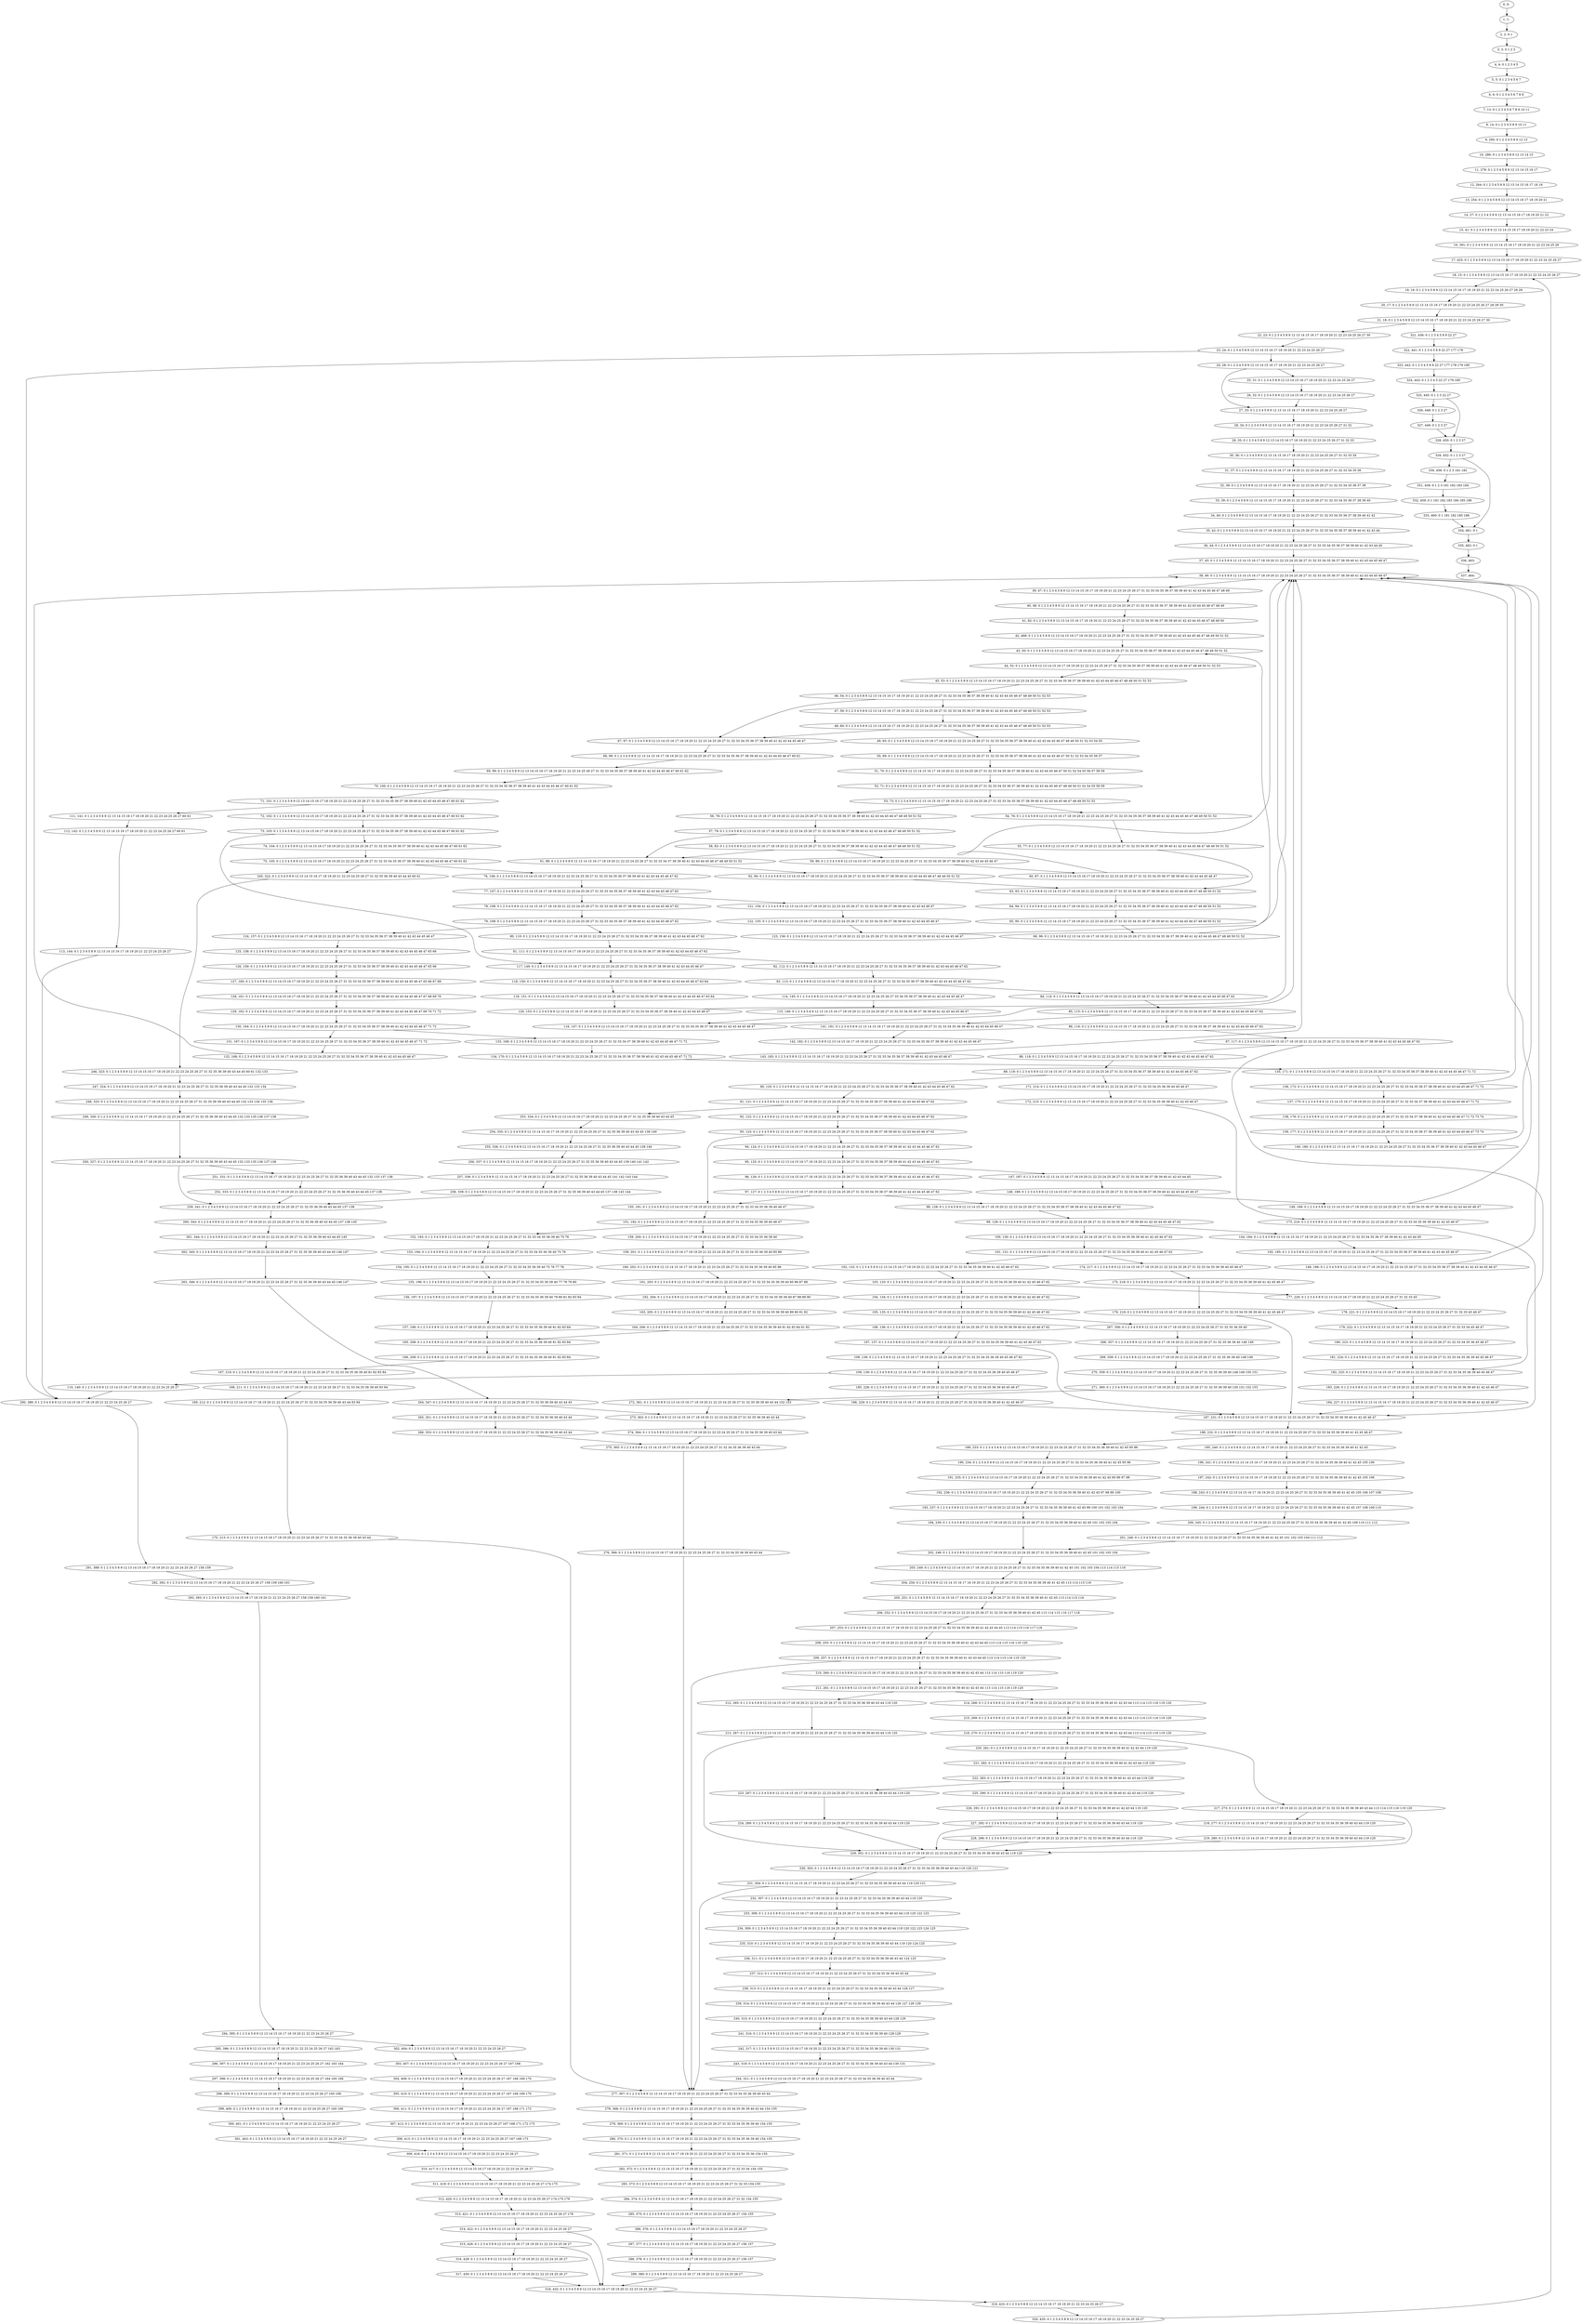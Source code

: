 digraph G {
0[label="0, 0: "];
1[label="1, 1: "];
2[label="2, 2: 0 1 "];
3[label="3, 3: 0 1 2 3 "];
4[label="4, 4: 0 1 2 3 4 5 "];
5[label="5, 5: 0 1 2 3 4 5 6 7 "];
6[label="6, 6: 0 1 2 3 4 5 6 7 8 9 "];
7[label="7, 13: 0 1 2 3 4 5 6 7 8 9 10 11 "];
8[label="8, 14: 0 1 2 3 4 5 8 9 10 11 "];
9[label="9, 295: 0 1 2 3 4 5 8 9 12 13 "];
10[label="10, 286: 0 1 2 3 4 5 8 9 12 13 14 15 "];
11[label="11, 276: 0 1 2 3 4 5 8 9 12 13 14 15 16 17 "];
12[label="12, 264: 0 1 2 3 4 5 8 9 12 13 14 15 16 17 18 19 "];
13[label="13, 254: 0 1 2 3 4 5 8 9 12 13 14 15 16 17 18 19 20 21 "];
14[label="14, 27: 0 1 2 3 4 5 8 9 12 13 14 15 16 17 18 19 20 21 22 "];
15[label="15, 41: 0 1 2 3 4 5 8 9 12 13 14 15 16 17 18 19 20 21 22 23 24 "];
16[label="16, 391: 0 1 2 3 4 5 8 9 12 13 14 15 16 17 18 19 20 21 22 23 24 25 26 "];
17[label="17, 425: 0 1 2 3 4 5 8 9 12 13 14 15 16 17 18 19 20 21 22 23 24 25 26 27 "];
18[label="18, 15: 0 1 2 3 4 5 8 9 12 13 14 15 16 17 18 19 20 21 22 23 24 25 26 27 "];
19[label="19, 16: 0 1 2 3 4 5 8 9 12 13 14 15 16 17 18 19 20 21 22 23 24 25 26 27 28 29 "];
20[label="20, 17: 0 1 2 3 4 5 8 9 12 13 14 15 16 17 18 19 20 21 22 23 24 25 26 27 28 29 30 "];
21[label="21, 18: 0 1 2 3 4 5 8 9 12 13 14 15 16 17 18 19 20 21 22 23 24 25 26 27 30 "];
22[label="22, 23: 0 1 2 3 4 5 8 9 12 13 14 15 16 17 18 19 20 21 22 23 24 25 26 27 30 "];
23[label="23, 24: 0 1 2 3 4 5 8 9 12 13 14 15 16 17 18 19 20 21 22 23 24 25 26 27 "];
24[label="24, 28: 0 1 2 3 4 5 8 9 12 13 14 15 16 17 18 19 20 21 22 23 24 25 26 27 "];
25[label="25, 31: 0 1 2 3 4 5 8 9 12 13 14 15 16 17 18 19 20 21 22 23 24 25 26 27 "];
26[label="26, 32: 0 1 2 3 4 5 8 9 12 13 14 15 16 17 18 19 20 21 22 23 24 25 26 27 "];
27[label="27, 33: 0 1 2 3 4 5 8 9 12 13 14 15 16 17 18 19 20 21 22 23 24 25 26 27 "];
28[label="28, 34: 0 1 2 3 4 5 8 9 12 13 14 15 16 17 18 19 20 21 22 23 24 25 26 27 31 32 "];
29[label="29, 35: 0 1 2 3 4 5 8 9 12 13 14 15 16 17 18 19 20 21 22 23 24 25 26 27 31 32 33 "];
30[label="30, 36: 0 1 2 3 4 5 8 9 12 13 14 15 16 17 18 19 20 21 22 23 24 25 26 27 31 32 33 34 "];
31[label="31, 37: 0 1 2 3 4 5 8 9 12 13 14 15 16 17 18 19 20 21 22 23 24 25 26 27 31 32 33 34 35 36 "];
32[label="32, 38: 0 1 2 3 4 5 8 9 12 13 14 15 16 17 18 19 20 21 22 23 24 25 26 27 31 32 33 34 35 36 37 38 "];
33[label="33, 39: 0 1 2 3 4 5 8 9 12 13 14 15 16 17 18 19 20 21 22 23 24 25 26 27 31 32 33 34 35 36 37 38 39 40 "];
34[label="34, 40: 0 1 2 3 4 5 8 9 12 13 14 15 16 17 18 19 20 21 22 23 24 25 26 27 31 32 33 34 35 36 37 38 39 40 41 42 "];
35[label="35, 42: 0 1 2 3 4 5 8 9 12 13 14 15 16 17 18 19 20 21 22 23 24 25 26 27 31 32 33 34 35 36 37 38 39 40 41 42 43 44 "];
36[label="36, 44: 0 1 2 3 4 5 8 9 12 13 14 15 16 17 18 19 20 21 22 23 24 25 26 27 31 32 33 34 35 36 37 38 39 40 41 42 43 44 45 "];
37[label="37, 45: 0 1 2 3 4 5 8 9 12 13 14 15 16 17 18 19 20 21 22 23 24 25 26 27 31 32 33 34 35 36 37 38 39 40 41 42 43 44 45 46 47 "];
38[label="38, 46: 0 1 2 3 4 5 8 9 12 13 14 15 16 17 18 19 20 21 22 23 24 25 26 27 31 32 33 34 35 36 37 38 39 40 41 42 43 44 45 46 47 "];
39[label="39, 47: 0 1 2 3 4 5 8 9 12 13 14 15 16 17 18 19 20 21 22 23 24 25 26 27 31 32 33 34 35 36 37 38 39 40 41 42 43 44 45 46 47 48 49 "];
40[label="40, 48: 0 1 2 3 4 5 8 9 12 13 14 15 16 17 18 19 20 21 22 23 24 25 26 27 31 32 33 34 35 36 37 38 39 40 41 42 43 44 45 46 47 48 49 "];
41[label="41, 82: 0 1 2 3 4 5 8 9 12 13 14 15 16 17 18 19 20 21 22 23 24 25 26 27 31 32 33 34 35 36 37 38 39 40 41 42 43 44 45 46 47 48 49 50 "];
42[label="42, 468: 0 1 2 3 4 5 8 9 12 13 14 15 16 17 18 19 20 21 22 23 24 25 26 27 31 32 33 34 35 36 37 38 39 40 41 42 43 44 45 46 47 48 49 50 51 52 "];
43[label="43, 50: 0 1 2 3 4 5 8 9 12 13 14 15 16 17 18 19 20 21 22 23 24 25 26 27 31 32 33 34 35 36 37 38 39 40 41 42 43 44 45 46 47 48 49 50 51 52 "];
44[label="44, 52: 0 1 2 3 4 5 8 9 12 13 14 15 16 17 18 19 20 21 22 23 24 25 26 27 31 32 33 34 35 36 37 38 39 40 41 42 43 44 45 46 47 48 49 50 51 52 53 "];
45[label="45, 53: 0 1 2 3 4 5 8 9 12 13 14 15 16 17 18 19 20 21 22 23 24 25 26 27 31 32 33 34 35 36 37 38 39 40 41 42 43 44 45 46 47 48 49 50 51 52 53 "];
46[label="46, 54: 0 1 2 3 4 5 8 9 12 13 14 15 16 17 18 19 20 21 22 23 24 25 26 27 31 32 33 34 35 36 37 38 39 40 41 42 43 44 45 46 47 48 49 50 51 52 53 "];
47[label="47, 59: 0 1 2 3 4 5 8 9 12 13 14 15 16 17 18 19 20 21 22 23 24 25 26 27 31 32 33 34 35 36 37 38 39 40 41 42 43 44 45 46 47 48 49 50 51 52 53 "];
48[label="48, 60: 0 1 2 3 4 5 8 9 12 13 14 15 16 17 18 19 20 21 22 23 24 25 26 27 31 32 33 34 35 36 37 38 39 40 41 42 43 44 45 46 47 48 49 50 51 52 53 "];
49[label="49, 65: 0 1 2 3 4 5 8 9 12 13 14 15 16 17 18 19 20 21 22 23 24 25 26 27 31 32 33 34 35 36 37 38 39 40 41 42 43 44 45 46 47 48 49 50 51 52 53 54 55 "];
50[label="50, 69: 0 1 2 3 4 5 8 9 12 13 14 15 16 17 18 19 20 21 22 23 24 25 26 27 31 32 33 34 35 36 37 38 39 40 41 42 43 44 45 46 47 50 51 52 53 54 55 56 57 "];
51[label="51, 70: 0 1 2 3 4 5 8 9 12 13 14 15 16 17 18 19 20 21 22 23 24 25 26 27 31 32 33 34 35 36 37 38 39 40 41 42 43 44 45 46 47 50 51 52 54 55 56 57 58 59 "];
52[label="52, 71: 0 1 2 3 4 5 8 9 12 13 14 15 16 17 18 19 20 21 22 23 24 25 26 27 31 32 33 34 35 36 37 38 39 40 41 42 43 44 45 46 47 48 49 50 51 52 54 55 58 59 "];
53[label="53, 73: 0 1 2 3 4 5 8 9 12 13 14 15 16 17 18 19 20 21 22 23 24 25 26 27 31 32 33 34 35 36 37 38 39 40 41 42 43 44 45 46 47 48 49 50 51 52 "];
54[label="54, 76: 0 1 2 3 4 5 8 9 12 13 14 15 16 17 18 19 20 21 22 23 24 25 26 27 31 32 33 34 35 36 37 38 39 40 41 42 43 44 45 46 47 48 49 50 51 52 "];
55[label="55, 77: 0 1 2 3 4 5 8 9 12 13 14 15 16 17 18 19 20 21 22 23 24 25 26 27 31 32 33 34 35 36 37 38 39 40 41 42 43 44 45 46 47 48 49 50 51 52 "];
56[label="56, 78: 0 1 2 3 4 5 8 9 12 13 14 15 16 17 18 19 20 21 22 23 24 25 26 27 31 32 33 34 35 36 37 38 39 40 41 42 43 44 45 46 47 48 49 50 51 52 "];
57[label="57, 79: 0 1 2 3 4 5 8 9 12 13 14 15 16 17 18 19 20 21 22 23 24 25 26 27 31 32 33 34 35 36 37 38 39 40 41 42 43 44 45 46 47 48 49 50 51 52 "];
58[label="58, 83: 0 1 2 3 4 5 8 9 12 13 14 15 16 17 18 19 20 21 22 23 24 25 26 27 31 32 33 34 35 36 37 38 39 40 41 42 43 44 45 46 47 48 49 50 51 52 "];
59[label="59, 86: 0 1 2 3 4 5 8 9 12 13 14 15 16 17 18 19 20 21 22 23 24 25 26 27 31 32 33 34 35 36 37 38 39 40 41 42 43 44 45 46 47 "];
60[label="60, 87: 0 1 2 3 4 5 8 9 12 13 14 15 16 17 18 19 20 21 22 23 24 25 26 27 31 32 33 34 35 36 37 38 39 40 41 42 43 44 45 46 47 "];
61[label="61, 89: 0 1 2 3 4 5 8 9 12 13 14 15 16 17 18 19 20 21 22 23 24 25 26 27 31 32 33 34 37 38 39 40 41 42 43 44 45 46 47 48 49 50 51 52 "];
62[label="62, 90: 0 1 2 3 4 5 8 9 12 13 14 15 16 17 18 19 20 21 22 23 24 25 26 27 31 32 33 34 35 36 37 38 39 40 41 42 43 44 45 46 47 48 49 50 51 52 "];
63[label="63, 93: 0 1 2 3 4 5 8 9 12 13 14 15 16 17 18 19 20 21 22 23 24 25 26 27 31 32 33 34 35 36 37 38 39 40 41 42 43 44 45 46 47 48 49 50 51 52 "];
64[label="64, 94: 0 1 2 3 4 5 8 9 12 13 14 15 16 17 18 19 20 21 22 23 24 25 26 27 31 32 33 34 35 36 37 38 39 40 41 42 43 44 45 46 47 48 49 50 51 52 "];
65[label="65, 95: 0 1 2 3 4 5 8 9 12 13 14 15 16 17 18 19 20 21 22 23 24 25 26 27 31 32 33 34 35 36 37 38 39 40 41 42 43 44 45 46 47 48 49 50 51 52 "];
66[label="66, 96: 0 1 2 3 4 5 8 9 12 13 14 15 16 17 18 19 20 21 22 23 24 25 26 27 31 32 33 34 35 36 37 38 39 40 41 42 43 44 45 46 47 48 49 50 51 52 "];
67[label="67, 97: 0 1 2 3 4 5 8 9 12 13 14 15 16 17 18 19 20 21 22 23 24 25 26 27 31 32 33 34 35 36 37 38 39 40 41 42 43 44 45 46 47 "];
68[label="68, 98: 0 1 2 3 4 5 8 9 12 13 14 15 16 17 18 19 20 21 22 23 24 25 26 27 31 32 33 34 35 36 37 38 39 40 41 42 43 44 45 46 47 60 61 "];
69[label="69, 99: 0 1 2 3 4 5 8 9 12 13 14 15 16 17 18 19 20 21 22 23 24 25 26 27 31 32 33 34 35 36 37 38 39 40 41 42 43 44 45 46 47 60 61 62 "];
70[label="70, 100: 0 1 2 3 4 5 8 9 12 13 14 15 16 17 18 19 20 21 22 23 24 25 26 27 31 32 33 34 35 36 37 38 39 40 41 42 43 44 45 46 47 60 61 62 "];
71[label="71, 101: 0 1 2 3 4 5 8 9 12 13 14 15 16 17 18 19 20 21 22 23 24 25 26 27 31 32 33 34 35 36 37 38 39 40 41 42 43 44 45 46 47 60 61 62 "];
72[label="72, 102: 0 1 2 3 4 5 8 9 12 13 14 15 16 17 18 19 20 21 22 23 24 25 26 27 31 32 33 34 35 36 37 38 39 40 41 42 43 44 45 46 47 60 61 62 "];
73[label="73, 103: 0 1 2 3 4 5 8 9 12 13 14 15 16 17 18 19 20 21 22 23 24 25 26 27 31 32 33 34 35 36 37 38 39 40 41 42 43 44 45 46 47 60 61 62 "];
74[label="74, 104: 0 1 2 3 4 5 8 9 12 13 14 15 16 17 18 19 20 21 22 23 24 25 26 27 31 32 33 34 35 36 37 38 39 40 41 42 43 44 45 46 47 60 61 62 "];
75[label="75, 105: 0 1 2 3 4 5 8 9 12 13 14 15 16 17 18 19 20 21 22 23 24 25 26 27 31 32 33 34 35 36 37 38 39 40 41 42 43 44 45 46 47 60 61 62 "];
76[label="76, 106: 0 1 2 3 4 5 8 9 12 13 14 15 16 17 18 19 20 21 22 23 24 25 26 27 31 32 33 34 35 36 37 38 39 40 41 42 43 44 45 46 47 62 "];
77[label="77, 107: 0 1 2 3 4 5 8 9 12 13 14 15 16 17 18 19 20 21 22 23 24 25 26 27 31 32 33 34 35 36 37 38 39 40 41 42 43 44 45 46 47 62 "];
78[label="78, 108: 0 1 2 3 4 5 8 9 12 13 14 15 16 17 18 19 20 21 22 23 24 25 26 27 31 32 33 34 35 36 37 38 39 40 41 42 43 44 45 46 47 62 "];
79[label="79, 109: 0 1 2 3 4 5 8 9 12 13 14 15 16 17 18 19 20 21 22 23 24 25 26 27 31 32 33 34 35 36 37 38 39 40 41 42 43 44 45 46 47 62 "];
80[label="80, 110: 0 1 2 3 4 5 8 9 12 13 14 15 16 17 18 19 20 21 22 23 24 25 26 27 31 32 33 34 35 36 37 38 39 40 41 42 43 44 45 46 47 62 "];
81[label="81, 111: 0 1 2 3 4 5 8 9 12 13 14 15 16 17 18 19 20 21 22 23 24 25 26 27 31 32 33 34 35 36 37 38 39 40 41 42 43 44 45 46 47 62 "];
82[label="82, 112: 0 1 2 3 4 5 8 9 12 13 14 15 16 17 18 19 20 21 22 23 24 25 26 27 31 32 33 34 35 36 37 38 39 40 41 42 43 44 45 46 47 62 "];
83[label="83, 113: 0 1 2 3 4 5 8 9 12 13 14 15 16 17 18 19 20 21 22 23 24 25 26 27 31 32 33 34 35 36 37 38 39 40 41 42 43 44 45 46 47 62 "];
84[label="84, 114: 0 1 2 3 4 5 8 9 12 13 14 15 16 17 18 19 20 21 22 23 24 25 26 27 31 32 33 34 35 36 37 38 39 40 41 42 43 44 45 46 47 62 "];
85[label="85, 115: 0 1 2 3 4 5 8 9 12 13 14 15 16 17 18 19 20 21 22 23 24 25 26 27 31 32 33 34 35 36 37 38 39 40 41 42 43 44 45 46 47 62 "];
86[label="86, 116: 0 1 2 3 4 5 8 9 12 13 14 15 16 17 18 19 20 21 22 23 24 25 26 27 31 32 33 34 35 36 37 38 39 40 41 42 43 44 45 46 47 62 "];
87[label="87, 117: 0 1 2 3 4 5 8 9 12 13 14 15 16 17 18 19 20 21 22 23 24 25 26 27 31 32 33 34 35 36 37 38 39 40 41 42 43 44 45 46 47 62 "];
88[label="88, 118: 0 1 2 3 4 5 8 9 12 13 14 15 16 17 18 19 20 21 22 23 24 25 26 27 31 32 33 34 35 36 37 38 39 40 41 42 43 44 45 46 47 62 "];
89[label="89, 119: 0 1 2 3 4 5 8 9 12 13 14 15 16 17 18 19 20 21 22 23 24 25 26 27 31 32 33 34 35 36 37 38 39 40 41 42 43 44 45 46 47 62 "];
90[label="90, 120: 0 1 2 3 4 5 8 9 12 13 14 15 16 17 18 19 20 21 22 23 24 25 26 27 31 32 33 34 35 36 37 38 39 40 41 42 43 44 45 46 47 62 "];
91[label="91, 121: 0 1 2 3 4 5 8 9 12 13 14 15 16 17 18 19 20 21 22 23 24 25 26 27 31 32 33 34 35 36 37 38 39 40 41 42 43 44 45 46 47 62 "];
92[label="92, 122: 0 1 2 3 4 5 8 9 12 13 14 15 16 17 18 19 20 21 22 23 24 25 26 27 31 32 33 34 35 36 37 38 39 40 41 42 43 44 45 46 47 62 "];
93[label="93, 123: 0 1 2 3 4 5 8 9 12 13 14 15 16 17 18 19 20 21 22 23 24 25 26 27 31 32 33 34 35 36 37 38 39 40 41 42 43 44 45 46 47 62 "];
94[label="94, 124: 0 1 2 3 4 5 8 9 12 13 14 15 16 17 18 19 20 21 22 23 24 25 26 27 31 32 33 34 35 36 37 38 39 40 41 42 43 44 45 46 47 62 "];
95[label="95, 125: 0 1 2 3 4 5 8 9 12 13 14 15 16 17 18 19 20 21 22 23 24 25 26 27 31 32 33 34 35 36 37 38 39 40 41 42 43 44 45 46 47 62 "];
96[label="96, 126: 0 1 2 3 4 5 8 9 12 13 14 15 16 17 18 19 20 21 22 23 24 25 26 27 31 32 33 34 35 36 37 38 39 40 41 42 43 44 45 46 47 62 "];
97[label="97, 127: 0 1 2 3 4 5 8 9 12 13 14 15 16 17 18 19 20 21 22 23 24 25 26 27 31 32 33 34 35 36 37 38 39 40 41 42 43 44 45 46 47 62 "];
98[label="98, 128: 0 1 2 3 4 5 8 9 12 13 14 15 16 17 18 19 20 21 22 23 24 25 26 27 31 32 33 34 35 36 37 38 39 40 41 42 43 44 45 46 47 62 "];
99[label="99, 129: 0 1 2 3 4 5 8 9 12 13 14 15 16 17 18 19 20 21 22 23 24 25 26 27 31 32 33 34 35 36 37 38 39 40 41 42 43 44 45 46 47 62 "];
100[label="100, 130: 0 1 2 3 4 5 8 9 12 13 14 15 16 17 18 19 20 21 22 23 24 25 26 27 31 32 33 34 35 36 39 40 41 42 45 46 47 62 "];
101[label="101, 131: 0 1 2 3 4 5 8 9 12 13 14 15 16 17 18 19 20 21 22 23 24 25 26 27 31 32 33 34 35 36 39 40 41 42 45 46 47 62 "];
102[label="102, 132: 0 1 2 3 4 5 8 9 12 13 14 15 16 17 18 19 20 21 22 23 24 25 26 27 31 32 33 34 35 36 39 40 41 42 45 46 47 62 "];
103[label="103, 133: 0 1 2 3 4 5 8 9 12 13 14 15 16 17 18 19 20 21 22 23 24 25 26 27 31 32 33 34 35 36 39 40 41 42 45 46 47 62 "];
104[label="104, 134: 0 1 2 3 4 5 8 9 12 13 14 15 16 17 18 19 20 21 22 23 24 25 26 27 31 32 33 34 35 36 39 40 41 42 45 46 47 62 "];
105[label="105, 135: 0 1 2 3 4 5 8 9 12 13 14 15 16 17 18 19 20 21 22 23 24 25 26 27 31 32 33 34 35 36 39 40 41 42 45 46 47 62 "];
106[label="106, 136: 0 1 2 3 4 5 8 9 12 13 14 15 16 17 18 19 20 21 22 23 24 25 26 27 31 32 33 34 35 36 39 40 41 42 45 46 47 62 "];
107[label="107, 137: 0 1 2 3 4 5 8 9 12 13 14 15 16 17 18 19 20 21 22 23 24 25 26 27 31 32 33 34 35 36 39 40 41 42 45 46 47 62 "];
108[label="108, 138: 0 1 2 3 4 5 8 9 12 13 14 15 16 17 18 19 20 21 22 23 24 25 26 27 31 32 33 34 35 36 39 40 45 46 47 62 "];
109[label="109, 139: 0 1 2 3 4 5 8 9 12 13 14 15 16 17 18 19 20 21 22 23 24 25 26 27 31 32 33 34 35 36 39 40 45 46 47 "];
110[label="110, 140: 0 1 2 3 4 5 8 9 12 13 14 15 16 17 18 19 20 21 22 23 24 25 26 27 "];
111[label="111, 141: 0 1 2 3 4 5 8 9 12 13 14 15 16 17 18 19 20 21 22 23 24 25 26 27 60 61 "];
112[label="112, 142: 0 1 2 3 4 5 8 9 12 13 14 15 16 17 18 19 20 21 22 23 24 25 26 27 60 61 "];
113[label="113, 144: 0 1 2 3 4 5 8 9 12 13 14 15 16 17 18 19 20 21 22 23 24 25 26 27 "];
114[label="114, 145: 0 1 2 3 4 5 8 9 12 13 14 15 16 17 18 19 20 21 22 23 24 25 26 27 33 34 35 36 37 38 39 40 41 42 43 44 45 46 47 "];
115[label="115, 146: 0 1 2 3 4 5 8 9 12 13 14 15 16 17 18 19 20 21 22 23 24 25 26 27 31 32 33 34 35 36 37 38 39 40 41 42 43 44 45 46 47 "];
116[label="116, 147: 0 1 2 3 4 5 8 9 12 13 14 15 16 17 18 19 20 21 22 23 24 25 26 27 31 32 33 34 35 36 37 38 39 40 41 42 43 44 45 46 47 "];
117[label="117, 149: 0 1 2 3 4 5 8 9 12 13 14 15 16 17 18 19 20 21 22 23 24 25 26 27 31 32 34 35 36 37 38 39 40 41 42 43 44 45 46 47 "];
118[label="118, 150: 0 1 2 3 4 5 8 9 12 13 14 15 16 17 18 19 20 21 22 23 24 25 26 27 31 32 34 35 36 37 38 39 40 41 42 43 44 45 46 47 63 64 "];
119[label="119, 151: 0 1 2 3 4 5 8 9 12 13 14 15 16 17 18 19 20 21 22 23 24 25 26 27 31 32 33 34 35 36 37 38 39 40 41 42 43 44 45 46 47 63 64 "];
120[label="120, 153: 0 1 2 3 4 5 8 9 12 13 14 15 16 17 18 19 20 21 22 23 24 25 26 27 31 32 33 34 35 36 37 38 39 40 41 42 43 44 45 46 47 "];
121[label="121, 154: 0 1 2 3 4 5 8 9 12 13 14 15 16 17 18 19 20 21 22 23 24 25 26 27 31 32 33 34 35 36 37 38 39 40 41 42 43 44 46 47 "];
122[label="122, 155: 0 1 2 3 4 5 8 9 12 13 14 15 16 17 18 19 20 21 22 23 24 25 26 27 31 32 33 34 35 36 37 38 39 40 41 42 43 44 45 46 47 "];
123[label="123, 156: 0 1 2 3 4 5 8 9 12 13 14 15 16 17 18 19 20 21 22 23 24 25 26 27 31 32 33 34 35 36 37 38 39 40 41 42 43 44 45 46 47 "];
124[label="124, 157: 0 1 2 3 4 5 8 9 12 13 14 15 16 17 18 19 20 21 22 23 24 25 26 27 31 32 33 34 35 36 37 38 39 40 41 42 43 44 45 46 47 "];
125[label="125, 158: 0 1 2 3 4 5 8 9 12 13 14 15 16 17 18 19 20 21 22 23 24 25 26 27 31 32 33 34 35 36 37 38 39 40 41 42 43 44 45 46 47 65 66 "];
126[label="126, 159: 0 1 2 3 4 5 8 9 12 13 14 15 16 17 18 19 20 21 22 23 24 25 26 27 31 32 33 34 35 36 37 38 39 40 41 42 43 44 45 46 47 65 66 "];
127[label="127, 160: 0 1 2 3 4 5 8 9 12 13 14 15 16 17 18 19 20 21 22 23 24 25 26 27 31 32 33 34 35 36 37 38 39 40 41 42 43 44 45 46 47 65 66 67 68 "];
128[label="128, 161: 0 1 2 3 4 5 8 9 12 13 14 15 16 17 18 19 20 21 22 23 24 25 26 27 31 32 33 34 35 36 37 38 39 40 41 42 43 44 45 46 47 67 68 69 70 "];
129[label="129, 162: 0 1 2 3 4 5 8 9 12 13 14 15 16 17 18 19 20 21 22 23 24 25 26 27 31 32 33 34 35 36 37 38 39 40 41 42 43 44 45 46 47 69 70 71 72 "];
130[label="130, 164: 0 1 2 3 4 5 8 9 12 13 14 15 16 17 18 19 20 21 22 23 24 25 26 27 31 32 33 34 35 36 37 38 39 40 41 42 43 44 45 46 47 71 72 "];
131[label="131, 167: 0 1 2 3 4 5 8 9 12 13 14 15 16 17 18 19 20 21 22 23 24 25 26 27 31 32 33 34 35 36 37 38 39 40 41 42 43 44 45 46 47 71 72 "];
132[label="132, 168: 0 1 2 3 4 5 8 9 12 13 14 15 16 17 18 19 20 21 22 23 24 25 26 27 31 32 33 34 35 36 37 38 39 40 41 42 43 44 45 46 47 "];
133[label="133, 169: 0 1 2 3 4 5 8 9 12 13 14 15 16 17 18 19 20 21 22 23 24 25 26 27 31 32 33 34 37 38 39 40 41 42 43 44 45 46 47 71 72 "];
134[label="134, 170: 0 1 2 3 4 5 8 9 12 13 14 15 16 17 18 19 20 21 22 23 24 25 26 27 31 32 33 34 35 36 37 38 39 40 41 42 43 44 45 46 47 71 72 "];
135[label="135, 171: 0 1 2 3 4 5 8 9 12 13 14 15 16 17 18 19 20 21 22 23 24 25 26 27 31 32 33 34 35 36 37 38 39 40 41 42 43 44 45 46 47 71 72 "];
136[label="136, 172: 0 1 2 3 4 5 8 9 12 13 14 15 16 17 18 19 20 21 22 23 24 25 26 27 31 32 33 34 35 36 37 38 39 40 41 42 43 44 45 46 47 71 72 "];
137[label="137, 175: 0 1 2 3 4 5 8 9 12 13 14 15 16 17 18 19 20 21 22 23 24 25 26 27 31 32 33 34 37 38 39 40 41 42 43 44 45 46 47 71 72 "];
138[label="138, 176: 0 1 2 3 4 5 8 9 12 13 14 15 16 17 18 19 20 21 22 23 24 25 26 27 31 32 33 34 37 38 39 40 41 42 43 44 45 46 47 71 72 73 74 "];
139[label="139, 177: 0 1 2 3 4 5 8 9 12 13 14 15 16 17 18 19 20 21 22 23 24 25 26 27 31 32 33 34 35 36 37 38 39 40 41 42 43 44 45 46 47 73 74 "];
140[label="140, 180: 0 1 2 3 4 5 8 9 12 13 14 15 16 17 18 19 20 21 22 23 24 25 26 27 31 32 33 34 35 36 37 38 39 40 41 42 43 44 45 46 47 "];
141[label="141, 181: 0 1 2 3 4 5 8 9 12 13 14 15 16 17 18 19 20 21 22 23 24 25 26 27 31 32 33 34 35 36 39 40 41 42 43 44 45 46 47 "];
142[label="142, 182: 0 1 2 3 4 5 8 9 12 13 14 15 16 17 18 19 20 21 22 23 24 25 26 27 31 32 33 34 35 36 37 38 39 40 41 42 43 44 45 46 47 "];
143[label="143, 183: 0 1 2 3 4 5 8 9 12 13 14 15 16 17 18 19 20 21 22 23 24 25 26 27 31 32 33 34 35 36 37 38 39 40 41 42 43 44 45 46 47 "];
144[label="144, 184: 0 1 2 3 4 5 8 9 12 13 14 15 16 17 18 19 20 21 22 23 24 25 26 27 31 32 33 34 35 36 37 38 39 40 41 42 43 44 45 "];
145[label="145, 185: 0 1 2 3 4 5 8 9 12 13 14 15 16 17 18 19 20 21 22 23 24 25 26 27 31 32 33 34 35 36 37 38 39 40 41 42 43 44 45 46 47 "];
146[label="146, 186: 0 1 2 3 4 5 8 9 12 13 14 15 16 17 18 19 20 21 22 23 24 25 26 27 31 32 33 34 35 36 37 38 39 40 41 42 43 44 45 46 47 "];
147[label="147, 187: 0 1 2 3 4 5 8 9 12 13 14 15 16 17 18 19 20 21 22 23 24 25 26 27 31 32 33 34 35 36 37 38 39 40 41 42 43 44 45 "];
148[label="148, 188: 0 1 2 3 4 5 8 9 12 13 14 15 16 17 18 19 20 21 22 23 24 25 26 27 31 32 33 34 35 36 37 38 39 40 41 42 43 44 45 46 47 "];
149[label="149, 189: 0 1 2 3 4 5 8 9 12 13 14 15 16 17 18 19 20 21 22 23 24 25 26 27 31 32 33 34 35 36 37 38 39 40 41 42 43 44 45 46 47 "];
150[label="150, 191: 0 1 2 3 4 5 8 9 12 13 14 15 16 17 18 19 20 21 22 23 24 25 26 27 31 32 33 34 35 36 39 40 46 47 "];
151[label="151, 192: 0 1 2 3 4 5 8 9 12 13 14 15 16 17 18 19 20 21 22 23 24 25 26 27 31 32 33 34 35 36 39 40 46 47 "];
152[label="152, 193: 0 1 2 3 4 5 8 9 12 13 14 15 16 17 18 19 20 21 22 23 24 25 26 27 31 32 33 34 35 36 39 40 75 76 "];
153[label="153, 194: 0 1 2 3 4 5 8 9 12 13 14 15 16 17 18 19 20 21 22 23 24 25 26 27 31 32 33 34 35 36 39 40 75 76 "];
154[label="154, 195: 0 1 2 3 4 5 8 9 12 13 14 15 16 17 18 19 20 21 22 23 24 25 26 27 31 32 33 34 35 36 39 40 75 76 77 78 "];
155[label="155, 196: 0 1 2 3 4 5 8 9 12 13 14 15 16 17 18 19 20 21 22 23 24 25 26 27 31 32 33 34 35 36 39 40 77 78 79 80 "];
156[label="156, 197: 0 1 2 3 4 5 8 9 12 13 14 15 16 17 18 19 20 21 22 23 24 25 26 27 31 32 33 34 35 36 39 40 79 80 81 82 83 84 "];
157[label="157, 199: 0 1 2 3 4 5 8 9 12 13 14 15 16 17 18 19 20 21 22 23 24 25 26 27 31 32 33 34 35 36 39 40 81 82 83 84 "];
158[label="158, 200: 0 1 2 3 4 5 8 9 12 13 14 15 16 17 18 19 20 21 22 23 24 25 26 27 31 32 33 34 35 36 39 40 "];
159[label="159, 201: 0 1 2 3 4 5 8 9 12 13 14 15 16 17 18 19 20 21 22 23 24 25 26 27 31 32 33 34 35 36 39 40 85 86 "];
160[label="160, 202: 0 1 2 3 4 5 8 9 12 13 14 15 16 17 18 19 20 21 22 23 24 25 26 27 31 32 33 34 35 36 39 40 85 86 "];
161[label="161, 203: 0 1 2 3 4 5 8 9 12 13 14 15 16 17 18 19 20 21 22 23 24 25 26 27 31 32 33 34 35 36 39 40 85 86 87 88 "];
162[label="162, 204: 0 1 2 3 4 5 8 9 12 13 14 15 16 17 18 19 20 21 22 23 24 25 26 27 31 32 33 34 35 36 39 40 87 88 89 90 "];
163[label="163, 205: 0 1 2 3 4 5 8 9 12 13 14 15 16 17 18 19 20 21 22 23 24 25 26 27 31 32 33 34 35 36 39 40 89 90 91 92 "];
164[label="164, 206: 0 1 2 3 4 5 8 9 12 13 14 15 16 17 18 19 20 21 22 23 24 25 26 27 31 32 33 34 35 36 39 40 81 82 83 84 91 92 "];
165[label="165, 208: 0 1 2 3 4 5 8 9 12 13 14 15 16 17 18 19 20 21 22 23 24 25 26 27 31 32 33 34 35 36 39 40 81 82 83 84 "];
166[label="166, 209: 0 1 2 3 4 5 8 9 12 13 14 15 16 17 18 19 20 21 22 23 24 25 26 27 31 32 33 34 35 36 39 40 81 82 83 84 "];
167[label="167, 210: 0 1 2 3 4 5 8 9 12 13 14 15 16 17 18 19 20 21 22 23 24 25 26 27 31 32 33 34 35 36 39 40 81 82 83 84 "];
168[label="168, 211: 0 1 2 3 4 5 8 9 12 13 14 15 16 17 18 19 20 21 22 23 24 25 26 27 31 32 33 34 35 36 39 40 93 94 "];
169[label="169, 212: 0 1 2 3 4 5 8 9 12 13 14 15 16 17 18 19 20 21 22 23 24 25 26 27 31 32 33 34 35 36 39 40 43 44 93 94 "];
170[label="170, 213: 0 1 2 3 4 5 8 9 12 13 14 15 16 17 18 19 20 21 22 23 24 25 26 27 31 32 33 34 35 36 39 40 43 44 "];
171[label="171, 214: 0 1 2 3 4 5 8 9 12 13 14 15 16 17 18 19 20 21 22 23 24 25 26 27 31 32 33 34 35 36 39 40 45 46 47 "];
172[label="172, 215: 0 1 2 3 4 5 8 9 12 13 14 15 16 17 18 19 20 21 22 23 24 25 26 27 31 32 33 34 35 36 39 40 41 42 45 46 47 "];
173[label="173, 216: 0 1 2 3 4 5 8 9 12 13 14 15 16 17 18 19 20 21 22 23 24 25 26 27 31 32 33 34 35 36 39 40 41 42 45 46 47 "];
174[label="174, 217: 0 1 2 3 4 5 8 9 12 13 14 15 16 17 18 19 20 21 22 23 24 25 26 27 31 32 33 34 35 36 39 40 45 46 47 "];
175[label="175, 218: 0 1 2 3 4 5 8 9 12 13 14 15 16 17 18 19 20 21 22 23 24 25 26 27 31 32 33 34 35 36 39 40 41 42 45 46 47 "];
176[label="176, 219: 0 1 2 3 4 5 8 9 12 13 14 15 16 17 18 19 20 21 22 23 24 25 26 27 31 32 33 34 35 36 39 40 41 42 45 46 47 "];
177[label="177, 220: 0 1 2 3 4 5 8 9 12 13 14 15 16 17 18 19 20 21 22 23 24 25 26 27 31 32 33 45 "];
178[label="178, 221: 0 1 2 3 4 5 8 9 12 13 14 15 16 17 18 19 20 21 22 23 24 25 26 27 31 32 33 45 46 47 "];
179[label="179, 222: 0 1 2 3 4 5 8 9 12 13 14 15 16 17 18 19 20 21 22 23 24 25 26 27 31 32 33 34 45 46 47 "];
180[label="180, 223: 0 1 2 3 4 5 8 9 12 13 14 15 16 17 18 19 20 21 22 23 24 25 26 27 31 32 33 34 35 36 45 46 47 "];
181[label="181, 224: 0 1 2 3 4 5 8 9 12 13 14 15 16 17 18 19 20 21 22 23 24 25 26 27 31 32 33 34 35 36 39 40 45 46 47 "];
182[label="182, 225: 0 1 2 3 4 5 8 9 12 13 14 15 16 17 18 19 20 21 22 23 24 25 26 27 31 32 33 34 35 36 39 40 45 46 47 "];
183[label="183, 226: 0 1 2 3 4 5 8 9 12 13 14 15 16 17 18 19 20 21 22 23 24 25 26 27 31 32 33 34 35 36 39 40 41 42 45 46 47 "];
184[label="184, 227: 0 1 2 3 4 5 8 9 12 13 14 15 16 17 18 19 20 21 22 23 24 25 26 27 31 32 33 34 35 36 39 40 41 42 45 46 47 "];
185[label="185, 228: 0 1 2 3 4 5 8 9 12 13 14 15 16 17 18 19 20 21 22 23 24 25 26 27 31 32 33 34 35 36 39 40 45 46 47 "];
186[label="186, 229: 0 1 2 3 4 5 8 9 12 13 14 15 16 17 18 19 20 21 22 23 24 25 26 27 31 32 33 34 35 36 39 40 41 42 45 46 47 "];
187[label="187, 231: 0 1 2 3 4 5 8 9 12 13 14 15 16 17 18 19 20 21 22 23 24 25 26 27 31 32 33 34 35 36 39 40 41 42 45 46 47 "];
188[label="188, 232: 0 1 2 3 4 5 8 9 12 13 14 15 16 17 18 19 20 21 22 23 24 25 26 27 31 32 33 34 35 36 39 40 41 42 45 46 47 "];
189[label="189, 233: 0 1 2 3 4 5 8 9 12 13 14 15 16 17 18 19 20 21 22 23 24 25 26 27 31 32 33 34 35 36 39 40 41 42 45 95 96 "];
190[label="190, 234: 0 1 2 3 4 5 8 9 12 13 14 15 16 17 18 19 20 21 22 23 24 25 26 27 31 32 33 34 35 36 39 40 41 42 45 95 96 "];
191[label="191, 235: 0 1 2 3 4 5 8 9 12 13 14 15 16 17 18 19 20 21 22 23 24 25 26 27 31 32 33 34 35 36 39 40 41 42 45 95 96 97 98 "];
192[label="192, 236: 0 1 2 3 4 5 8 9 12 13 14 15 16 17 18 19 20 21 22 23 24 25 26 27 31 32 33 34 35 36 39 40 41 42 45 97 98 99 100 "];
193[label="193, 237: 0 1 2 3 4 5 8 9 12 13 14 15 16 17 18 19 20 21 22 23 24 25 26 27 31 32 33 34 35 36 39 40 41 42 45 99 100 101 102 103 104 "];
194[label="194, 239: 0 1 2 3 4 5 8 9 12 13 14 15 16 17 18 19 20 21 22 23 24 25 26 27 31 32 33 34 35 36 39 40 41 42 45 101 102 103 104 "];
195[label="195, 240: 0 1 2 3 4 5 8 9 12 13 14 15 16 17 18 19 20 21 22 23 24 25 26 27 31 32 33 34 35 36 39 40 41 42 45 "];
196[label="196, 241: 0 1 2 3 4 5 8 9 12 13 14 15 16 17 18 19 20 21 22 23 24 25 26 27 31 32 33 34 35 36 39 40 41 42 45 105 106 "];
197[label="197, 242: 0 1 2 3 4 5 8 9 12 13 14 15 16 17 18 19 20 21 22 23 24 25 26 27 31 32 33 34 35 36 39 40 41 42 45 105 106 "];
198[label="198, 243: 0 1 2 3 4 5 8 9 12 13 14 15 16 17 18 19 20 21 22 23 24 25 26 27 31 32 33 34 35 36 39 40 41 42 45 105 106 107 108 "];
199[label="199, 244: 0 1 2 3 4 5 8 9 12 13 14 15 16 17 18 19 20 21 22 23 24 25 26 27 31 32 33 34 35 36 39 40 41 42 45 107 108 109 110 "];
200[label="200, 245: 0 1 2 3 4 5 8 9 12 13 14 15 16 17 18 19 20 21 22 23 24 25 26 27 31 32 33 34 35 36 39 40 41 42 45 109 110 111 112 "];
201[label="201, 246: 0 1 2 3 4 5 8 9 12 13 14 15 16 17 18 19 20 21 22 23 24 25 26 27 31 32 33 34 35 36 39 40 41 42 45 101 102 103 104 111 112 "];
202[label="202, 248: 0 1 2 3 4 5 8 9 12 13 14 15 16 17 18 19 20 21 22 23 24 25 26 27 31 32 33 34 35 36 39 40 41 42 45 101 102 103 104 "];
203[label="203, 249: 0 1 2 3 4 5 8 9 12 13 14 15 16 17 18 19 20 21 22 23 24 25 26 27 31 32 33 34 35 36 39 40 41 42 45 101 102 103 104 113 114 115 116 "];
204[label="204, 250: 0 1 2 3 4 5 8 9 12 13 14 15 16 17 18 19 20 21 22 23 24 25 26 27 31 32 33 34 35 36 39 40 41 42 45 113 114 115 116 "];
205[label="205, 251: 0 1 2 3 4 5 8 9 12 13 14 15 16 17 18 19 20 21 22 23 24 25 26 27 31 32 33 34 35 36 39 40 41 42 45 113 114 115 116 "];
206[label="206, 252: 0 1 2 3 4 5 8 9 12 13 14 15 16 17 18 19 20 21 22 23 24 25 26 27 31 32 33 34 35 36 39 40 41 42 45 113 114 115 116 117 118 "];
207[label="207, 253: 0 1 2 3 4 5 8 9 12 13 14 15 16 17 18 19 20 21 22 23 24 25 26 27 31 32 33 34 35 36 39 40 41 42 43 44 45 113 114 115 116 117 118 "];
208[label="208, 255: 0 1 2 3 4 5 8 9 12 13 14 15 16 17 18 19 20 21 22 23 24 25 26 27 31 32 33 34 35 36 39 40 41 42 43 44 45 113 114 115 116 119 120 "];
209[label="209, 257: 0 1 2 3 4 5 8 9 12 13 14 15 16 17 18 19 20 21 22 23 24 25 26 27 31 32 33 34 35 36 39 40 41 42 43 44 45 113 114 115 116 119 120 "];
210[label="210, 260: 0 1 2 3 4 5 8 9 12 13 14 15 16 17 18 19 20 21 22 23 24 25 26 27 31 32 33 34 35 36 39 40 41 42 43 44 113 114 115 116 119 120 "];
211[label="211, 261: 0 1 2 3 4 5 8 9 12 13 14 15 16 17 18 19 20 21 22 23 24 25 26 27 31 32 33 34 35 36 39 40 41 42 43 44 113 114 115 116 119 120 "];
212[label="212, 265: 0 1 2 3 4 5 8 9 12 13 14 15 16 17 18 19 20 21 22 23 24 25 26 27 31 32 33 34 35 36 39 40 43 44 119 120 "];
213[label="213, 267: 0 1 2 3 4 5 8 9 12 13 14 15 16 17 18 19 20 21 22 23 24 25 26 27 31 32 33 34 35 36 39 40 43 44 119 120 "];
214[label="214, 268: 0 1 2 3 4 5 8 9 12 13 14 15 16 17 18 19 20 21 22 23 24 25 26 27 31 32 33 34 35 36 39 40 41 42 43 44 113 114 115 116 119 120 "];
215[label="215, 269: 0 1 2 3 4 5 8 9 12 13 14 15 16 17 18 19 20 21 22 23 24 25 26 27 31 32 33 34 35 36 39 40 41 42 43 44 113 114 115 116 119 120 "];
216[label="216, 270: 0 1 2 3 4 5 8 9 12 13 14 15 16 17 18 19 20 21 22 23 24 25 26 27 31 32 33 34 35 36 39 40 41 42 43 44 113 114 115 116 119 120 "];
217[label="217, 273: 0 1 2 3 4 5 8 9 12 13 14 15 16 17 18 19 20 21 22 23 24 25 26 27 31 32 33 34 35 36 39 40 43 44 113 114 115 116 119 120 "];
218[label="218, 277: 0 1 2 3 4 5 8 9 12 13 14 15 16 17 18 19 20 21 22 23 24 25 26 27 31 32 33 34 35 36 39 40 43 44 119 120 "];
219[label="219, 280: 0 1 2 3 4 5 8 9 12 13 14 15 16 17 18 19 20 21 22 23 24 25 26 27 31 32 33 34 35 36 39 40 43 44 119 120 "];
220[label="220, 281: 0 1 2 3 4 5 8 9 12 13 14 15 16 17 18 19 20 21 22 23 24 25 26 27 31 32 33 34 35 36 39 40 41 42 43 44 119 120 "];
221[label="221, 282: 0 1 2 3 4 5 8 9 12 13 14 15 16 17 18 19 20 21 22 23 24 25 26 27 31 32 33 34 35 36 39 40 41 42 43 44 119 120 "];
222[label="222, 283: 0 1 2 3 4 5 8 9 12 13 14 15 16 17 18 19 20 21 22 23 24 25 26 27 31 32 33 34 35 36 39 40 41 42 43 44 119 120 "];
223[label="223, 287: 0 1 2 3 4 5 8 9 12 13 14 15 16 17 18 19 20 21 22 23 24 25 26 27 31 32 33 34 35 36 39 40 43 44 119 120 "];
224[label="224, 289: 0 1 2 3 4 5 8 9 12 13 14 15 16 17 18 19 20 21 22 23 24 25 26 27 31 32 33 34 35 36 39 40 43 44 119 120 "];
225[label="225, 290: 0 1 2 3 4 5 8 9 12 13 14 15 16 17 18 19 20 21 22 23 24 25 26 27 31 32 33 34 35 36 39 40 41 42 43 44 119 120 "];
226[label="226, 291: 0 1 2 3 4 5 8 9 12 13 14 15 16 17 18 19 20 21 22 23 24 25 26 27 31 32 33 34 35 36 39 40 41 42 43 44 119 120 "];
227[label="227, 292: 0 1 2 3 4 5 8 9 12 13 14 15 16 17 18 19 20 21 22 23 24 25 26 27 31 32 33 34 35 36 39 40 43 44 119 120 "];
228[label="228, 296: 0 1 2 3 4 5 8 9 12 13 14 15 16 17 18 19 20 21 22 23 24 25 26 27 31 32 33 34 35 36 39 40 43 44 119 120 "];
229[label="229, 301: 0 1 2 3 4 5 8 9 12 13 14 15 16 17 18 19 20 21 22 23 24 25 26 27 31 32 33 34 35 36 39 40 43 44 119 120 "];
230[label="230, 303: 0 1 2 3 4 5 8 9 12 13 14 15 16 17 18 19 20 21 22 23 24 25 26 27 31 32 33 34 35 36 39 40 43 44 119 120 121 "];
231[label="231, 304: 0 1 2 3 4 5 8 9 12 13 14 15 16 17 18 19 20 21 22 23 24 25 26 27 31 32 33 34 35 36 39 40 43 44 119 120 121 "];
232[label="232, 307: 0 1 2 3 4 5 8 9 12 13 14 15 16 17 18 19 20 21 22 23 24 25 26 27 31 32 33 34 35 36 39 40 43 44 119 120 "];
233[label="233, 308: 0 1 2 3 4 5 8 9 12 13 14 15 16 17 18 19 20 21 22 23 24 25 26 27 31 32 33 34 35 36 39 40 43 44 119 120 122 123 "];
234[label="234, 309: 0 1 2 3 4 5 8 9 12 13 14 15 16 17 18 19 20 21 22 23 24 25 26 27 31 32 33 34 35 36 39 40 43 44 119 120 122 123 124 125 "];
235[label="235, 310: 0 1 2 3 4 5 8 9 12 13 14 15 16 17 18 19 20 21 22 23 24 25 26 27 31 32 33 34 35 36 39 40 43 44 119 120 124 125 "];
236[label="236, 311: 0 1 2 3 4 5 8 9 12 13 14 15 16 17 18 19 20 21 22 23 24 25 26 27 31 32 33 34 35 36 39 40 43 44 124 125 "];
237[label="237, 312: 0 1 2 3 4 5 8 9 12 13 14 15 16 17 18 19 20 21 22 23 24 25 26 27 31 32 33 34 35 36 39 40 43 44 "];
238[label="238, 313: 0 1 2 3 4 5 8 9 12 13 14 15 16 17 18 19 20 21 22 23 24 25 26 27 31 32 33 34 35 36 39 40 43 44 126 127 "];
239[label="239, 314: 0 1 2 3 4 5 8 9 12 13 14 15 16 17 18 19 20 21 22 23 24 25 26 27 31 32 33 34 35 36 39 40 43 44 126 127 128 129 "];
240[label="240, 315: 0 1 2 3 4 5 8 9 12 13 14 15 16 17 18 19 20 21 22 23 24 25 26 27 31 32 33 34 35 36 39 40 43 44 128 129 "];
241[label="241, 316: 0 1 2 3 4 5 8 9 12 13 14 15 16 17 18 19 20 21 22 23 24 25 26 27 31 32 33 34 35 36 39 40 128 129 "];
242[label="242, 317: 0 1 2 3 4 5 8 9 12 13 14 15 16 17 18 19 20 21 22 23 24 25 26 27 31 32 33 34 35 36 39 40 130 131 "];
243[label="243, 318: 0 1 2 3 4 5 8 9 12 13 14 15 16 17 18 19 20 21 22 23 24 25 26 27 31 32 33 34 35 36 39 40 43 44 130 131 "];
244[label="244, 321: 0 1 2 3 4 5 8 9 12 13 14 15 16 17 18 19 20 21 22 23 24 25 26 27 31 32 33 34 35 36 39 40 43 44 "];
245[label="245, 322: 0 1 2 3 4 5 8 9 12 13 14 15 16 17 18 19 20 21 22 23 24 25 26 27 31 32 35 36 39 40 43 44 45 60 61 "];
246[label="246, 323: 0 1 2 3 4 5 8 9 12 13 14 15 16 17 18 19 20 21 22 23 24 25 26 27 31 32 35 36 39 40 43 44 45 60 61 132 133 "];
247[label="247, 324: 0 1 2 3 4 5 8 9 12 13 14 15 16 17 18 19 20 21 22 23 24 25 26 27 31 32 35 36 39 40 43 44 45 132 133 134 "];
248[label="248, 325: 0 1 2 3 4 5 8 9 12 13 14 15 16 17 18 19 20 21 22 23 24 25 26 27 31 32 35 36 39 40 43 44 45 132 133 134 135 136 "];
249[label="249, 326: 0 1 2 3 4 5 8 9 12 13 14 15 16 17 18 19 20 21 22 23 24 25 26 27 31 32 35 36 39 40 43 44 45 132 133 135 136 137 138 "];
250[label="250, 327: 0 1 2 3 4 5 8 9 12 13 14 15 16 17 18 19 20 21 22 23 24 25 26 27 31 32 35 36 39 40 43 44 45 132 133 135 136 137 138 "];
251[label="251, 331: 0 1 2 3 4 5 8 9 12 13 14 15 16 17 18 19 20 21 22 23 24 25 26 27 31 32 35 36 39 40 43 44 45 132 133 137 138 "];
252[label="252, 333: 0 1 2 3 4 5 8 9 12 13 14 15 16 17 18 19 20 21 22 23 24 25 26 27 31 32 35 36 39 40 43 44 45 137 138 "];
253[label="253, 334: 0 1 2 3 4 5 8 9 12 13 14 15 16 17 18 19 20 21 22 23 24 25 26 27 31 32 35 36 39 40 43 44 45 "];
254[label="254, 335: 0 1 2 3 4 5 8 9 12 13 14 15 16 17 18 19 20 21 22 23 24 25 26 27 31 32 35 36 39 40 43 44 45 139 140 "];
255[label="255, 336: 0 1 2 3 4 5 8 9 12 13 14 15 16 17 18 19 20 21 22 23 24 25 26 27 31 32 35 36 39 40 43 44 45 139 140 "];
256[label="256, 337: 0 1 2 3 4 5 8 9 12 13 14 15 16 17 18 19 20 21 22 23 24 25 26 27 31 32 35 36 39 40 43 44 45 139 140 141 142 "];
257[label="257, 338: 0 1 2 3 4 5 8 9 12 13 14 15 16 17 18 19 20 21 22 23 24 25 26 27 31 32 35 36 39 40 43 44 45 141 142 143 144 "];
258[label="258, 339: 0 1 2 3 4 5 8 9 12 13 14 15 16 17 18 19 20 21 22 23 24 25 26 27 31 32 35 36 39 40 43 44 45 137 138 143 144 "];
259[label="259, 341: 0 1 2 3 4 5 8 9 12 13 14 15 16 17 18 19 20 21 22 23 24 25 26 27 31 32 35 36 39 40 43 44 45 137 138 "];
260[label="260, 343: 0 1 2 3 4 5 8 9 12 13 14 15 16 17 18 19 20 21 22 23 24 25 26 27 31 32 35 36 39 40 43 44 45 137 138 145 "];
261[label="261, 344: 0 1 2 3 4 5 8 9 12 13 14 15 16 17 18 19 20 21 22 23 24 25 26 27 31 32 35 36 39 40 43 44 45 145 "];
262[label="262, 345: 0 1 2 3 4 5 8 9 12 13 14 15 16 17 18 19 20 21 22 23 24 25 26 27 31 32 35 36 39 40 43 44 45 146 147 "];
263[label="263, 346: 0 1 2 3 4 5 8 9 12 13 14 15 16 17 18 19 20 21 22 23 24 25 26 27 31 32 35 36 39 40 43 44 45 146 147 "];
264[label="264, 347: 0 1 2 3 4 5 8 9 12 13 14 15 16 17 18 19 20 21 22 23 24 25 26 27 31 32 35 36 39 40 43 44 45 "];
265[label="265, 351: 0 1 2 3 4 5 8 9 12 13 14 15 16 17 18 19 20 21 22 23 24 25 26 27 31 32 34 35 36 39 40 43 44 "];
266[label="266, 353: 0 1 2 3 4 5 8 9 12 13 14 15 16 17 18 19 20 21 22 23 24 25 26 27 31 32 34 35 36 39 40 43 44 "];
267[label="267, 356: 0 1 2 3 4 5 8 9 12 13 14 15 16 17 18 19 20 21 22 23 24 25 26 27 31 32 35 36 39 40 "];
268[label="268, 357: 0 1 2 3 4 5 8 9 12 13 14 15 16 17 18 19 20 21 22 23 24 25 26 27 31 32 35 36 39 40 148 149 "];
269[label="269, 358: 0 1 2 3 4 5 8 9 12 13 14 15 16 17 18 19 20 21 22 23 24 25 26 27 31 32 35 36 39 40 148 149 "];
270[label="270, 359: 0 1 2 3 4 5 8 9 12 13 14 15 16 17 18 19 20 21 22 23 24 25 26 27 31 32 35 36 39 40 148 149 150 151 "];
271[label="271, 360: 0 1 2 3 4 5 8 9 12 13 14 15 16 17 18 19 20 21 22 23 24 25 26 27 31 32 35 36 39 40 150 151 152 153 "];
272[label="272, 361: 0 1 2 3 4 5 8 9 12 13 14 15 16 17 18 19 20 21 22 23 24 25 26 27 31 32 35 36 39 40 43 44 152 153 "];
273[label="273, 363: 0 1 2 3 4 5 8 9 12 13 14 15 16 17 18 19 20 21 22 23 24 25 26 27 31 32 35 36 39 40 43 44 "];
274[label="274, 364: 0 1 2 3 4 5 8 9 12 13 14 15 16 17 18 19 20 21 22 23 24 25 26 27 31 32 34 35 36 39 40 43 44 "];
275[label="275, 365: 0 1 2 3 4 5 8 9 12 13 14 15 16 17 18 19 20 21 22 23 24 25 26 27 31 32 34 35 36 39 40 43 44 "];
276[label="276, 366: 0 1 2 3 4 5 8 9 12 13 14 15 16 17 18 19 20 21 22 23 24 25 26 27 31 32 33 34 35 36 39 40 43 44 "];
277[label="277, 367: 0 1 2 3 4 5 8 9 12 13 14 15 16 17 18 19 20 21 22 23 24 25 26 27 31 32 33 34 35 36 39 40 43 44 "];
278[label="278, 368: 0 1 2 3 4 5 8 9 12 13 14 15 16 17 18 19 20 21 22 23 24 25 26 27 31 32 33 34 35 36 39 40 43 44 154 155 "];
279[label="279, 369: 0 1 2 3 4 5 8 9 12 13 14 15 16 17 18 19 20 21 22 23 24 25 26 27 31 32 33 34 35 36 39 40 154 155 "];
280[label="280, 370: 0 1 2 3 4 5 8 9 12 13 14 15 16 17 18 19 20 21 22 23 24 25 26 27 31 32 33 34 35 36 39 40 154 155 "];
281[label="281, 371: 0 1 2 3 4 5 8 9 12 13 14 15 16 17 18 19 20 21 22 23 24 25 26 27 31 32 33 34 35 36 154 155 "];
282[label="282, 372: 0 1 2 3 4 5 8 9 12 13 14 15 16 17 18 19 20 21 22 23 24 25 26 27 31 32 33 34 154 155 "];
283[label="283, 373: 0 1 2 3 4 5 8 9 12 13 14 15 16 17 18 19 20 21 22 23 24 25 26 27 31 32 33 154 155 "];
284[label="284, 374: 0 1 2 3 4 5 8 9 12 13 14 15 16 17 18 19 20 21 22 23 24 25 26 27 31 32 154 155 "];
285[label="285, 375: 0 1 2 3 4 5 8 9 12 13 14 15 16 17 18 19 20 21 22 23 24 25 26 27 154 155 "];
286[label="286, 376: 0 1 2 3 4 5 8 9 12 13 14 15 16 17 18 19 20 21 22 23 24 25 26 27 "];
287[label="287, 377: 0 1 2 3 4 5 8 9 12 13 14 15 16 17 18 19 20 21 22 23 24 25 26 27 156 157 "];
288[label="288, 378: 0 1 2 3 4 5 8 9 12 13 14 15 16 17 18 19 20 21 22 23 24 25 26 27 156 157 "];
289[label="289, 380: 0 1 2 3 4 5 8 9 12 13 14 15 16 17 18 19 20 21 22 23 24 25 26 27 "];
290[label="290, 386: 0 1 2 3 4 5 8 9 12 13 14 15 16 17 18 19 20 21 22 23 24 25 26 27 "];
291[label="291, 389: 0 1 2 3 4 5 8 9 12 13 14 15 16 17 18 19 20 21 22 23 24 25 26 27 158 159 "];
292[label="292, 392: 0 1 2 3 4 5 8 9 12 13 14 15 16 17 18 19 20 21 22 23 24 25 26 27 158 159 160 161 "];
293[label="293, 393: 0 1 2 3 4 5 8 9 12 13 14 15 16 17 18 19 20 21 22 23 24 25 26 27 158 159 160 161 "];
294[label="294, 395: 0 1 2 3 4 5 8 9 12 13 14 15 16 17 18 19 20 21 22 23 24 25 26 27 "];
295[label="295, 396: 0 1 2 3 4 5 8 9 12 13 14 15 16 17 18 19 20 21 22 23 24 25 26 27 162 163 "];
296[label="296, 397: 0 1 2 3 4 5 8 9 12 13 14 15 16 17 18 19 20 21 22 23 24 25 26 27 162 163 164 "];
297[label="297, 398: 0 1 2 3 4 5 8 9 12 13 14 15 16 17 18 19 20 21 22 23 24 25 26 27 164 165 166 "];
298[label="298, 399: 0 1 2 3 4 5 8 9 12 13 14 15 16 17 18 19 20 21 22 23 24 25 26 27 165 166 "];
299[label="299, 400: 0 1 2 3 4 5 8 9 12 13 14 15 16 17 18 19 20 21 22 23 24 25 26 27 165 166 "];
300[label="300, 401: 0 1 2 3 4 5 8 9 12 13 14 15 16 17 18 19 20 21 22 23 24 25 26 27 "];
301[label="301, 403: 0 1 2 3 4 5 8 9 12 13 14 15 16 17 18 19 20 21 22 23 24 25 26 27 "];
302[label="302, 404: 0 1 2 3 4 5 8 9 12 13 14 15 16 17 18 19 20 21 22 23 24 25 26 27 "];
303[label="303, 407: 0 1 2 3 4 5 8 9 12 13 14 15 16 17 18 19 20 21 22 23 24 25 26 27 167 168 "];
304[label="304, 409: 0 1 2 3 4 5 8 9 12 13 14 15 16 17 18 19 20 21 22 23 24 25 26 27 167 168 169 170 "];
305[label="305, 410: 0 1 2 3 4 5 8 9 12 13 14 15 16 17 18 19 20 21 22 23 24 25 26 27 167 168 169 170 "];
306[label="306, 411: 0 1 2 3 4 5 8 9 12 13 14 15 16 17 18 19 20 21 22 23 24 25 26 27 167 168 171 172 "];
307[label="307, 412: 0 1 2 3 4 5 8 9 12 13 14 15 16 17 18 19 20 21 22 23 24 25 26 27 167 168 171 172 173 "];
308[label="308, 413: 0 1 2 3 4 5 8 9 12 13 14 15 16 17 18 19 20 21 22 23 24 25 26 27 167 168 173 "];
309[label="309, 416: 0 1 2 3 4 5 8 9 12 13 14 15 16 17 18 19 20 21 22 23 24 25 26 27 "];
310[label="310, 417: 0 1 2 3 4 5 8 9 12 13 14 15 16 17 18 19 20 21 22 23 24 25 26 27 "];
311[label="311, 419: 0 1 2 3 4 5 8 9 12 13 14 15 16 17 18 19 20 21 22 23 24 25 26 27 174 175 "];
312[label="312, 420: 0 1 2 3 4 5 8 9 12 13 14 15 16 17 18 19 20 21 22 23 24 25 26 27 174 175 176 "];
313[label="313, 421: 0 1 2 3 4 5 8 9 12 13 14 15 16 17 18 19 20 21 22 23 24 25 26 27 176 "];
314[label="314, 422: 0 1 2 3 4 5 8 9 12 13 14 15 16 17 18 19 20 21 22 23 24 25 26 27 "];
315[label="315, 426: 0 1 2 3 4 5 8 9 12 13 14 15 16 17 18 19 20 21 22 23 24 25 26 27 "];
316[label="316, 429: 0 1 2 3 4 5 8 9 12 13 14 15 16 17 18 19 20 21 22 23 24 25 26 27 "];
317[label="317, 430: 0 1 2 3 4 5 8 9 12 13 14 15 16 17 18 19 20 21 22 23 24 25 26 27 "];
318[label="318, 432: 0 1 2 3 4 5 8 9 12 13 14 15 16 17 18 19 20 21 22 23 24 25 26 27 "];
319[label="319, 433: 0 1 2 3 4 5 8 9 12 13 14 15 16 17 18 19 20 21 22 23 24 25 26 27 "];
320[label="320, 435: 0 1 2 3 4 5 8 9 12 13 14 15 16 17 18 19 20 21 22 23 24 25 26 27 "];
321[label="321, 436: 0 1 2 3 4 5 8 9 22 27 "];
322[label="322, 441: 0 1 2 3 4 5 8 9 22 27 177 178 "];
323[label="323, 442: 0 1 2 3 4 5 8 9 22 27 177 178 179 180 "];
324[label="324, 443: 0 1 2 3 4 5 22 27 179 180 "];
325[label="325, 445: 0 1 2 3 22 27 "];
326[label="326, 448: 0 1 2 3 27 "];
327[label="327, 449: 0 1 2 3 27 "];
328[label="328, 450: 0 1 2 3 27 "];
329[label="329, 452: 0 1 2 3 27 "];
330[label="330, 456: 0 1 2 3 181 182 "];
331[label="331, 458: 0 1 2 3 181 182 183 184 "];
332[label="332, 459: 0 1 181 182 183 184 185 186 "];
333[label="333, 460: 0 1 181 182 185 186 "];
334[label="334, 461: 0 1 "];
335[label="335, 462: 0 1 "];
336[label="336, 463: "];
337[label="337, 464: "];
0->1 ;
1->2 ;
2->3 ;
3->4 ;
4->5 ;
5->6 ;
6->7 ;
7->8 ;
8->9 ;
9->10 ;
10->11 ;
11->12 ;
12->13 ;
13->14 ;
14->15 ;
15->16 ;
16->17 ;
17->18 ;
18->19 ;
19->20 ;
20->21 ;
21->22 ;
21->321 ;
22->23 ;
23->24 ;
23->290 ;
24->25 ;
24->27 ;
25->26 ;
26->27 ;
27->28 ;
28->29 ;
29->30 ;
30->31 ;
31->32 ;
32->33 ;
33->34 ;
34->35 ;
35->36 ;
36->37 ;
37->38 ;
38->39 ;
39->40 ;
40->41 ;
41->42 ;
42->43 ;
43->44 ;
44->45 ;
45->46 ;
46->47 ;
46->67 ;
47->48 ;
48->49 ;
48->67 ;
49->50 ;
50->51 ;
51->52 ;
52->53 ;
53->54 ;
53->56 ;
54->55 ;
55->63 ;
56->57 ;
57->58 ;
57->61 ;
58->59 ;
58->61 ;
59->60 ;
60->38 ;
61->62 ;
62->63 ;
63->64 ;
64->65 ;
65->66 ;
66->43 ;
67->68 ;
68->69 ;
69->70 ;
70->71 ;
71->72 ;
71->111 ;
72->73 ;
73->74 ;
73->117 ;
74->75 ;
75->76 ;
75->245 ;
76->77 ;
77->78 ;
77->121 ;
78->79 ;
79->80 ;
79->124 ;
80->81 ;
81->82 ;
81->117 ;
82->83 ;
83->84 ;
83->114 ;
84->85 ;
85->86 ;
85->141 ;
86->87 ;
87->88 ;
87->182 ;
88->89 ;
89->90 ;
89->171 ;
90->91 ;
91->92 ;
91->253 ;
92->93 ;
93->94 ;
93->150 ;
94->95 ;
95->96 ;
95->147 ;
96->97 ;
97->98 ;
97->150 ;
98->99 ;
99->100 ;
99->144 ;
100->101 ;
101->102 ;
101->174 ;
102->103 ;
103->104 ;
103->177 ;
104->105 ;
105->106 ;
105->267 ;
106->107 ;
107->108 ;
107->187 ;
108->109 ;
109->110 ;
109->185 ;
110->290 ;
111->112 ;
112->113 ;
113->290 ;
114->115 ;
115->116 ;
116->38 ;
117->118 ;
118->119 ;
119->120 ;
120->38 ;
121->122 ;
122->123 ;
123->38 ;
124->125 ;
125->126 ;
126->127 ;
127->128 ;
128->129 ;
129->130 ;
130->131 ;
130->133 ;
131->132 ;
132->38 ;
133->134 ;
134->135 ;
135->136 ;
136->137 ;
136->38 ;
137->138 ;
138->139 ;
139->140 ;
140->38 ;
141->142 ;
142->143 ;
143->38 ;
144->145 ;
145->146 ;
146->38 ;
147->148 ;
148->149 ;
149->38 ;
150->151 ;
151->152 ;
151->158 ;
152->153 ;
153->154 ;
154->155 ;
155->156 ;
156->157 ;
157->165 ;
158->159 ;
159->160 ;
160->161 ;
161->162 ;
162->163 ;
163->164 ;
164->165 ;
165->166 ;
166->167 ;
167->168 ;
168->169 ;
169->170 ;
170->277 ;
171->172 ;
172->173 ;
173->187 ;
174->175 ;
175->176 ;
176->187 ;
177->178 ;
178->179 ;
179->180 ;
180->181 ;
181->182 ;
182->183 ;
183->184 ;
184->187 ;
185->186 ;
186->187 ;
187->188 ;
188->189 ;
188->195 ;
189->190 ;
190->191 ;
191->192 ;
192->193 ;
193->194 ;
194->202 ;
195->196 ;
196->197 ;
197->198 ;
198->199 ;
199->200 ;
200->201 ;
201->202 ;
202->203 ;
203->204 ;
204->205 ;
205->206 ;
206->207 ;
207->208 ;
208->209 ;
209->210 ;
209->277 ;
210->211 ;
211->212 ;
211->214 ;
212->213 ;
213->229 ;
214->215 ;
215->216 ;
216->217 ;
216->220 ;
217->218 ;
217->229 ;
218->219 ;
219->229 ;
220->221 ;
221->222 ;
222->223 ;
222->225 ;
223->224 ;
224->229 ;
225->226 ;
226->227 ;
227->228 ;
227->229 ;
228->229 ;
229->230 ;
230->231 ;
231->232 ;
231->277 ;
232->233 ;
233->234 ;
234->235 ;
235->236 ;
236->237 ;
237->238 ;
238->239 ;
239->240 ;
240->241 ;
241->242 ;
242->243 ;
243->244 ;
244->277 ;
245->246 ;
246->247 ;
247->248 ;
248->249 ;
249->250 ;
250->251 ;
250->259 ;
251->252 ;
252->259 ;
253->254 ;
254->255 ;
255->256 ;
256->257 ;
257->258 ;
258->259 ;
259->260 ;
260->261 ;
261->262 ;
262->263 ;
263->264 ;
264->265 ;
264->273 ;
265->266 ;
266->275 ;
267->268 ;
268->269 ;
269->270 ;
270->271 ;
271->272 ;
272->273 ;
273->274 ;
274->275 ;
275->276 ;
276->277 ;
277->278 ;
278->279 ;
279->280 ;
280->281 ;
281->282 ;
282->283 ;
283->284 ;
284->285 ;
285->286 ;
286->287 ;
287->288 ;
288->289 ;
289->318 ;
290->291 ;
291->292 ;
292->293 ;
293->294 ;
294->295 ;
294->302 ;
295->296 ;
296->297 ;
297->298 ;
298->299 ;
299->300 ;
300->301 ;
301->309 ;
302->303 ;
303->304 ;
304->305 ;
305->306 ;
306->307 ;
307->308 ;
308->309 ;
309->310 ;
310->311 ;
311->312 ;
312->313 ;
313->314 ;
314->315 ;
314->318 ;
315->316 ;
315->318 ;
316->317 ;
317->318 ;
318->319 ;
319->320 ;
320->18 ;
321->322 ;
322->323 ;
323->324 ;
324->325 ;
325->326 ;
325->328 ;
326->327 ;
327->328 ;
328->329 ;
329->330 ;
329->334 ;
330->331 ;
331->332 ;
332->333 ;
333->334 ;
334->335 ;
335->336 ;
336->337 ;
}
